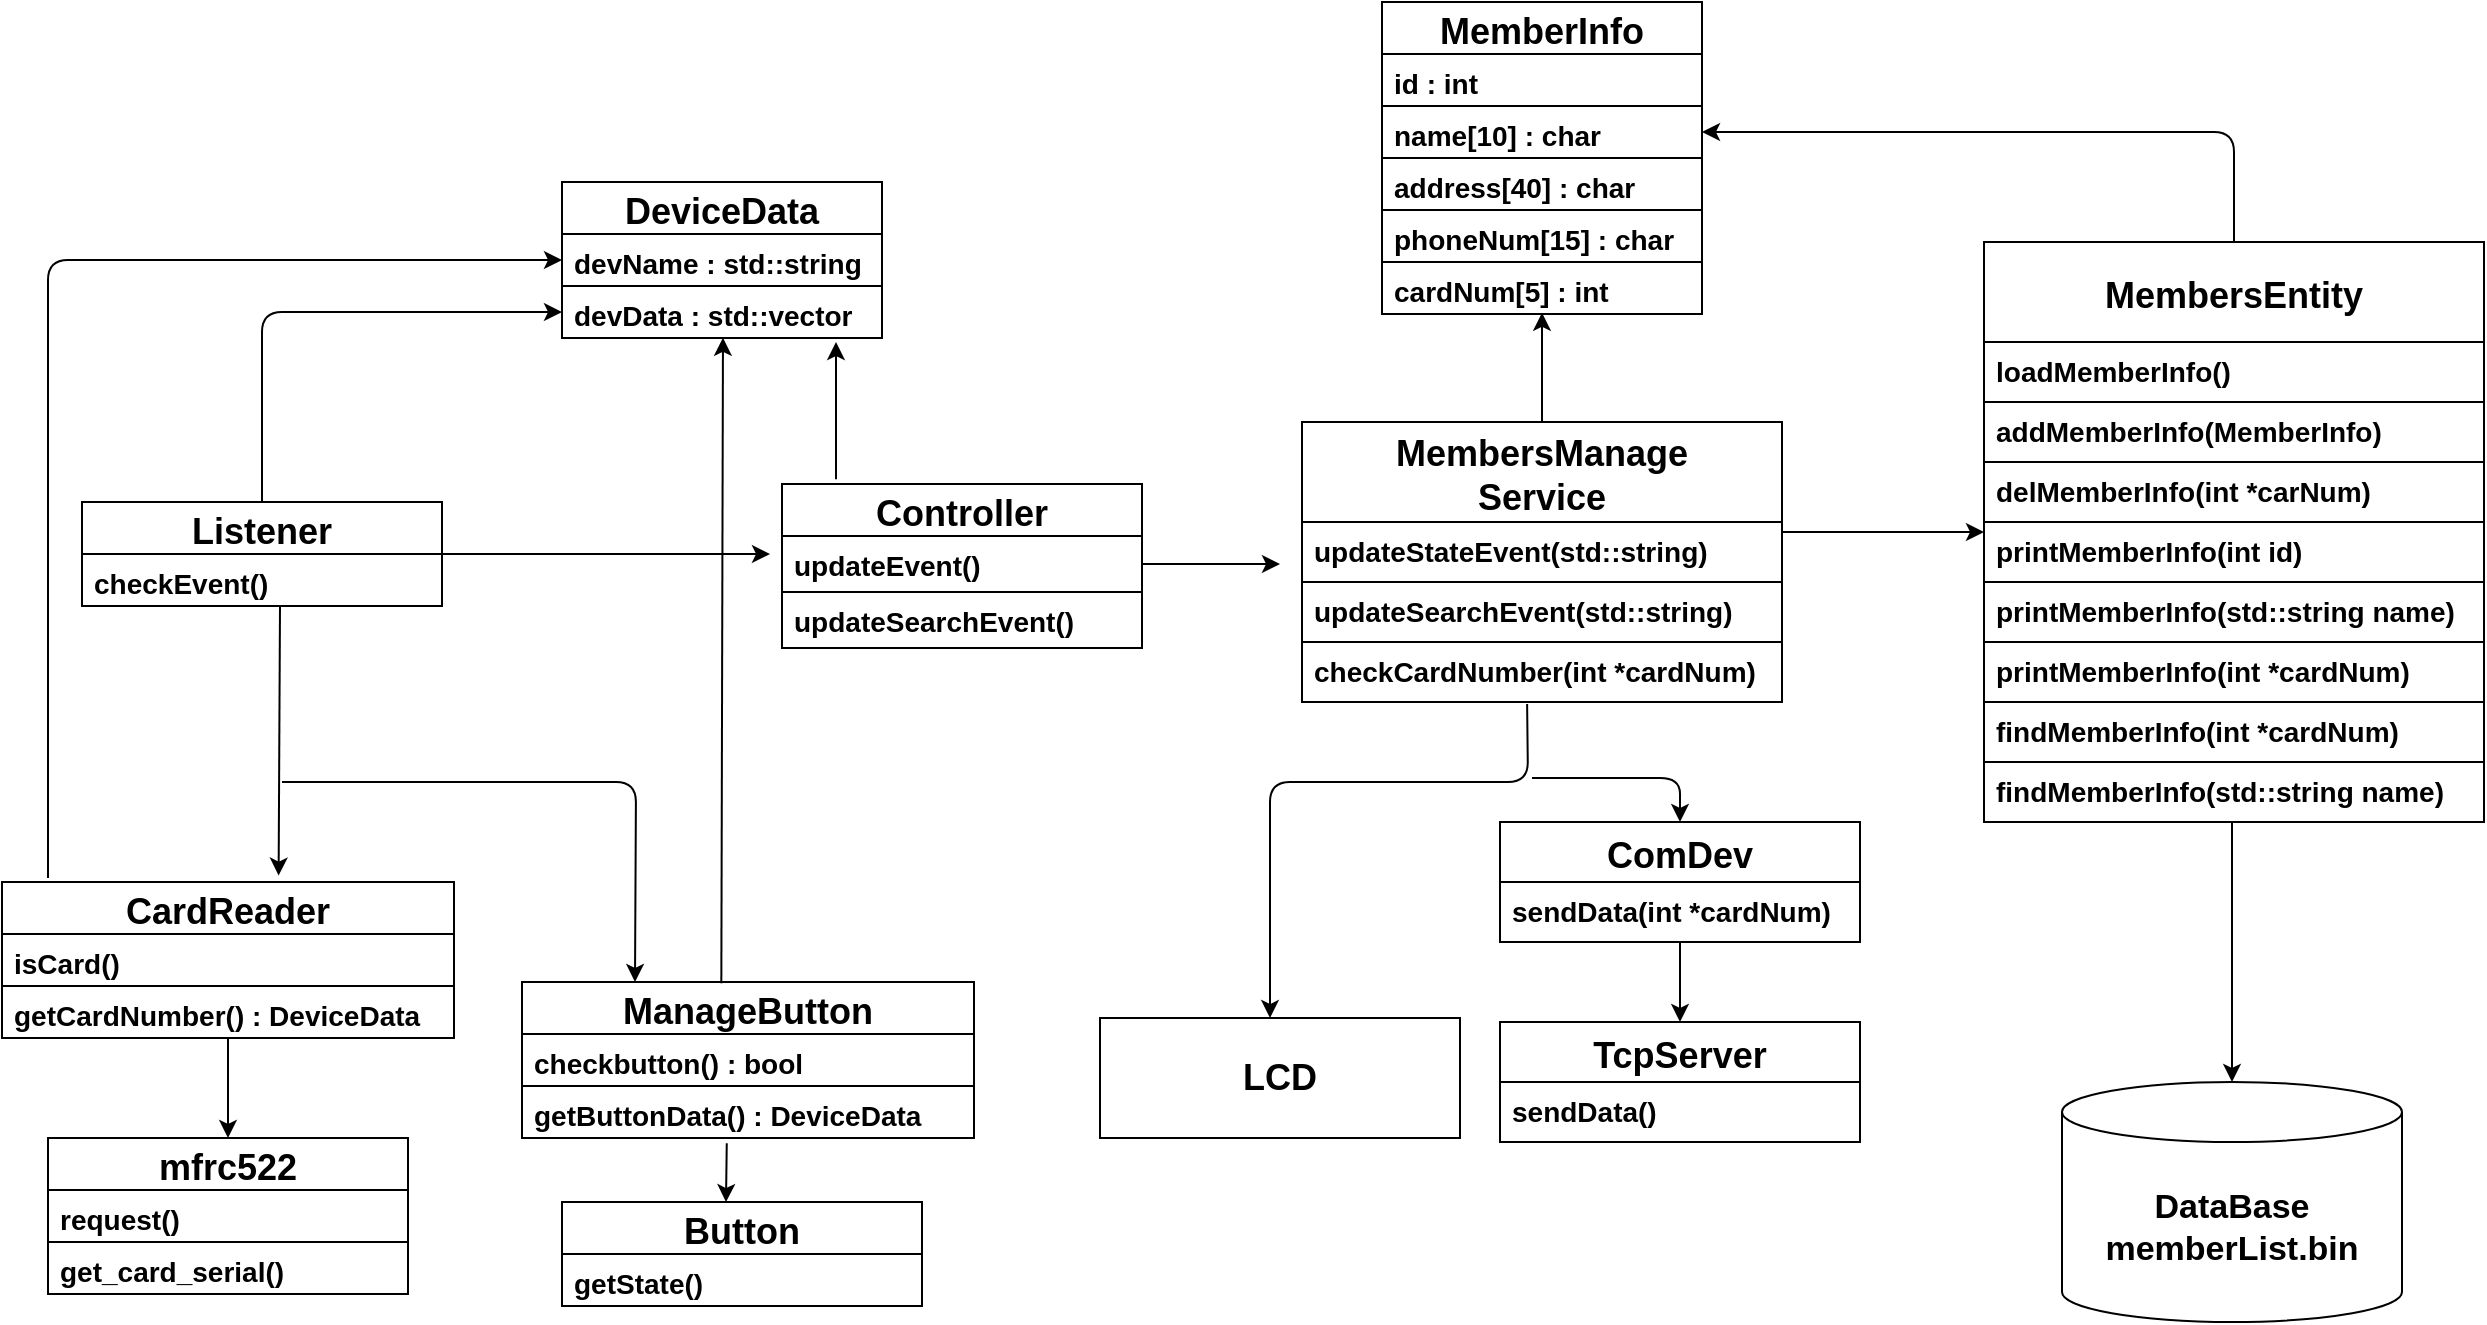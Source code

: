 <mxfile>
    <diagram id="3hWNbCpws5QloM3HWcna" name="페이지-1">
        <mxGraphModel dx="2002" dy="670" grid="0" gridSize="10" guides="1" tooltips="1" connect="1" arrows="1" fold="1" page="0" pageScale="1" pageWidth="827" pageHeight="1169" background="#ffffff" math="0" shadow="0">
            <root>
                <mxCell id="0"/>
                <mxCell id="1" parent="0"/>
                <mxCell id="25" style="edgeStyle=none;html=1;exitX=1;exitY=0.5;exitDx=0;exitDy=0;strokeColor=#000000;fontColor=#000000;" parent="1" source="7" edge="1">
                    <mxGeometry relative="1" as="geometry">
                        <mxPoint x="384" y="486" as="targetPoint"/>
                    </mxGeometry>
                </mxCell>
                <mxCell id="36" style="edgeStyle=none;html=1;exitX=0.5;exitY=0;exitDx=0;exitDy=0;entryX=0;entryY=0.5;entryDx=0;entryDy=0;strokeColor=#000000;fontColor=#000000;" parent="1" source="7" target="34" edge="1">
                    <mxGeometry relative="1" as="geometry">
                        <Array as="points">
                            <mxPoint x="130" y="365"/>
                        </Array>
                    </mxGeometry>
                </mxCell>
                <mxCell id="7" value="Listener" style="swimlane;fontStyle=1;childLayout=stackLayout;horizontal=1;startSize=26;fillColor=none;horizontalStack=0;resizeParent=1;resizeParentMax=0;resizeLast=0;collapsible=1;marginBottom=0;fontSize=18;strokeColor=#000000;fontColor=#000000;" parent="1" vertex="1">
                    <mxGeometry x="40" y="460" width="180" height="52" as="geometry"/>
                </mxCell>
                <mxCell id="8" value="checkEvent()" style="text;strokeColor=#000000;fillColor=none;align=left;verticalAlign=top;spacingLeft=4;spacingRight=4;overflow=hidden;rotatable=0;points=[[0,0.5],[1,0.5]];portConstraint=eastwest;fontSize=14;fontStyle=1;fontColor=#000000;" parent="7" vertex="1">
                    <mxGeometry y="26" width="180" height="26" as="geometry"/>
                </mxCell>
                <mxCell id="15" value="mfrc522" style="swimlane;fontStyle=1;childLayout=stackLayout;horizontal=1;startSize=26;fillColor=none;horizontalStack=0;resizeParent=1;resizeParentMax=0;resizeLast=0;collapsible=1;marginBottom=0;fontSize=18;strokeColor=#000000;fontColor=#000000;" parent="1" vertex="1">
                    <mxGeometry x="23" y="778" width="180" height="78" as="geometry"/>
                </mxCell>
                <mxCell id="16" value="request()" style="text;strokeColor=#000000;fillColor=none;align=left;verticalAlign=top;spacingLeft=4;spacingRight=4;overflow=hidden;rotatable=0;points=[[0,0.5],[1,0.5]];portConstraint=eastwest;fontSize=14;fontStyle=1;fontColor=#000000;" parent="15" vertex="1">
                    <mxGeometry y="26" width="180" height="26" as="geometry"/>
                </mxCell>
                <mxCell id="17" value="get_card_serial()" style="text;strokeColor=#000000;fillColor=none;align=left;verticalAlign=top;spacingLeft=4;spacingRight=4;overflow=hidden;rotatable=0;points=[[0,0.5],[1,0.5]];portConstraint=eastwest;fontSize=14;fontStyle=1;fontColor=#000000;" parent="15" vertex="1">
                    <mxGeometry y="52" width="180" height="26" as="geometry"/>
                </mxCell>
                <mxCell id="37" style="edgeStyle=none;html=1;exitX=0.15;exitY=-0.043;exitDx=0;exitDy=0;exitPerimeter=0;strokeColor=#000000;fontColor=#000000;" parent="1" source="22" edge="1">
                    <mxGeometry relative="1" as="geometry">
                        <mxPoint x="417" y="380" as="targetPoint"/>
                    </mxGeometry>
                </mxCell>
                <mxCell id="62" style="edgeStyle=none;html=1;exitX=1;exitY=0.5;exitDx=0;exitDy=0;fontSize=17;startArrow=none;startFill=0;endArrow=classic;endFill=1;strokeColor=#000000;fontColor=#000000;" parent="1" source="23" edge="1">
                    <mxGeometry relative="1" as="geometry">
                        <mxPoint x="639" y="491" as="targetPoint"/>
                    </mxGeometry>
                </mxCell>
                <mxCell id="22" value="Controller" style="swimlane;fontStyle=1;childLayout=stackLayout;horizontal=1;startSize=26;fillColor=none;horizontalStack=0;resizeParent=1;resizeParentMax=0;resizeLast=0;collapsible=1;marginBottom=0;fontSize=18;strokeColor=#000000;fontColor=#000000;" parent="1" vertex="1">
                    <mxGeometry x="390" y="451" width="180" height="54" as="geometry"/>
                </mxCell>
                <mxCell id="23" value="updateEvent()" style="text;strokeColor=#000000;fillColor=none;align=left;verticalAlign=top;spacingLeft=4;spacingRight=4;overflow=hidden;rotatable=0;points=[[0,0.5],[1,0.5]];portConstraint=eastwest;fontSize=14;fontStyle=1;fontColor=#000000;" parent="22" vertex="1">
                    <mxGeometry y="26" width="180" height="28" as="geometry"/>
                </mxCell>
                <mxCell id="32" value="DeviceData" style="swimlane;fontStyle=1;childLayout=stackLayout;horizontal=1;startSize=26;fillColor=none;horizontalStack=0;resizeParent=1;resizeParentMax=0;resizeLast=0;collapsible=1;marginBottom=0;fontSize=18;strokeColor=#000000;fontColor=#000000;" parent="1" vertex="1">
                    <mxGeometry x="280" y="300" width="160" height="78" as="geometry"/>
                </mxCell>
                <mxCell id="33" value="devName : std::string" style="text;strokeColor=#000000;fillColor=none;align=left;verticalAlign=top;spacingLeft=4;spacingRight=4;overflow=hidden;rotatable=0;points=[[0,0.5],[1,0.5]];portConstraint=eastwest;fontSize=14;fontStyle=1;fontColor=#000000;" parent="32" vertex="1">
                    <mxGeometry y="26" width="160" height="26" as="geometry"/>
                </mxCell>
                <mxCell id="34" value="devData : std::vector" style="text;strokeColor=#000000;fillColor=none;align=left;verticalAlign=top;spacingLeft=4;spacingRight=4;overflow=hidden;rotatable=0;points=[[0,0.5],[1,0.5]];portConstraint=eastwest;fontSize=14;fontStyle=1;fontColor=#000000;" parent="32" vertex="1">
                    <mxGeometry y="52" width="160" height="26" as="geometry"/>
                </mxCell>
                <mxCell id="42" style="edgeStyle=none;html=1;exitX=0.612;exitY=-0.041;exitDx=0;exitDy=0;endArrow=none;endFill=0;startArrow=classic;startFill=1;entryX=0.55;entryY=0.984;entryDx=0;entryDy=0;entryPerimeter=0;exitPerimeter=0;strokeColor=#000000;fontColor=#000000;" parent="1" source="38" target="8" edge="1">
                    <mxGeometry relative="1" as="geometry">
                        <mxPoint x="324" y="550" as="targetPoint"/>
                    </mxGeometry>
                </mxCell>
                <mxCell id="38" value="CardReader" style="swimlane;fontStyle=1;childLayout=stackLayout;horizontal=1;startSize=26;fillColor=none;horizontalStack=0;resizeParent=1;resizeParentMax=0;resizeLast=0;collapsible=1;marginBottom=0;fontSize=18;strokeColor=#000000;fontColor=#000000;" parent="1" vertex="1">
                    <mxGeometry y="650" width="226" height="78" as="geometry"/>
                </mxCell>
                <mxCell id="39" value="isCard()" style="text;strokeColor=#000000;fillColor=none;align=left;verticalAlign=top;spacingLeft=4;spacingRight=4;overflow=hidden;rotatable=0;points=[[0,0.5],[1,0.5]];portConstraint=eastwest;fontSize=14;fontStyle=1;fontColor=#000000;" parent="38" vertex="1">
                    <mxGeometry y="26" width="226" height="26" as="geometry"/>
                </mxCell>
                <mxCell id="40" value="getCardNumber() : DeviceData" style="text;strokeColor=#000000;fillColor=none;align=left;verticalAlign=top;spacingLeft=4;spacingRight=4;overflow=hidden;rotatable=0;points=[[0,0.5],[1,0.5]];portConstraint=eastwest;fontSize=14;fontStyle=1;fontColor=#000000;" parent="38" vertex="1">
                    <mxGeometry y="52" width="226" height="26" as="geometry"/>
                </mxCell>
                <mxCell id="45" value="DataBase&lt;br&gt;memberList.bin" style="shape=cylinder3;whiteSpace=wrap;html=1;boundedLbl=1;backgroundOutline=1;size=15;fontSize=17;fontStyle=1;strokeColor=#000000;fontColor=#000000;fillColor=#FFFFFF;" parent="1" vertex="1">
                    <mxGeometry x="1030" y="750" width="170" height="120" as="geometry"/>
                </mxCell>
                <mxCell id="48" value="MemberInfo" style="swimlane;fontStyle=1;childLayout=stackLayout;horizontal=1;startSize=26;fillColor=none;horizontalStack=0;resizeParent=1;resizeParentMax=0;resizeLast=0;collapsible=1;marginBottom=0;fontSize=18;strokeColor=#000000;fontColor=#000000;" parent="1" vertex="1">
                    <mxGeometry x="690" y="210" width="160" height="156" as="geometry"/>
                </mxCell>
                <mxCell id="49" value="id : int" style="text;strokeColor=#000000;fillColor=none;align=left;verticalAlign=top;spacingLeft=4;spacingRight=4;overflow=hidden;rotatable=0;points=[[0,0.5],[1,0.5]];portConstraint=eastwest;fontSize=14;fontStyle=1;fontColor=#000000;" parent="48" vertex="1">
                    <mxGeometry y="26" width="160" height="26" as="geometry"/>
                </mxCell>
                <mxCell id="50" value="name[10] : char" style="text;strokeColor=#000000;fillColor=none;align=left;verticalAlign=top;spacingLeft=4;spacingRight=4;overflow=hidden;rotatable=0;points=[[0,0.5],[1,0.5]];portConstraint=eastwest;fontSize=14;fontStyle=1;fontColor=#000000;" parent="48" vertex="1">
                    <mxGeometry y="52" width="160" height="26" as="geometry"/>
                </mxCell>
                <mxCell id="51" value="address[40] : char" style="text;strokeColor=#000000;fillColor=none;align=left;verticalAlign=top;spacingLeft=4;spacingRight=4;overflow=hidden;rotatable=0;points=[[0,0.5],[1,0.5]];portConstraint=eastwest;fontSize=14;fontStyle=1;fontColor=#000000;" parent="48" vertex="1">
                    <mxGeometry y="78" width="160" height="26" as="geometry"/>
                </mxCell>
                <mxCell id="52" value="phoneNum[15] : char" style="text;strokeColor=#000000;fillColor=none;align=left;verticalAlign=top;spacingLeft=4;spacingRight=4;overflow=hidden;rotatable=0;points=[[0,0.5],[1,0.5]];portConstraint=eastwest;fontSize=14;fontStyle=1;fontColor=#000000;" parent="48" vertex="1">
                    <mxGeometry y="104" width="160" height="26" as="geometry"/>
                </mxCell>
                <mxCell id="53" value="cardNum[5] : int" style="text;strokeColor=#000000;fillColor=none;align=left;verticalAlign=top;spacingLeft=4;spacingRight=4;overflow=hidden;rotatable=0;points=[[0,0.5],[1,0.5]];portConstraint=eastwest;fontSize=14;fontStyle=1;fontColor=#000000;" parent="48" vertex="1">
                    <mxGeometry y="130" width="160" height="26" as="geometry"/>
                </mxCell>
                <mxCell id="59" style="edgeStyle=none;html=1;exitX=0.5;exitY=0;exitDx=0;exitDy=0;fontSize=17;startArrow=none;startFill=0;endArrow=classic;endFill=1;entryX=0.5;entryY=0.977;entryDx=0;entryDy=0;entryPerimeter=0;strokeColor=#000000;fontColor=#000000;" parent="1" source="55" target="53" edge="1">
                    <mxGeometry relative="1" as="geometry">
                        <mxPoint x="770" y="330" as="targetPoint"/>
                    </mxGeometry>
                </mxCell>
                <mxCell id="63" style="edgeStyle=none;html=1;exitX=1;exitY=0.5;exitDx=0;exitDy=0;entryX=0;entryY=0.5;entryDx=0;entryDy=0;fontSize=17;startArrow=none;startFill=0;endArrow=classic;endFill=1;strokeColor=#000000;fontColor=#000000;" parent="1" source="55" target="57" edge="1">
                    <mxGeometry relative="1" as="geometry"/>
                </mxCell>
                <mxCell id="85" style="edgeStyle=none;html=1;entryX=0.5;entryY=0;entryDx=0;entryDy=0;strokeColor=#000000;fontColor=#000000;" parent="1" target="82" edge="1">
                    <mxGeometry relative="1" as="geometry">
                        <mxPoint x="765" y="598" as="sourcePoint"/>
                        <Array as="points">
                            <mxPoint x="839" y="598"/>
                        </Array>
                    </mxGeometry>
                </mxCell>
                <mxCell id="55" value="MembersManage&#10;Service" style="swimlane;fontStyle=1;childLayout=stackLayout;horizontal=1;startSize=50;fillColor=none;horizontalStack=0;resizeParent=1;resizeParentMax=0;resizeLast=0;collapsible=1;marginBottom=0;fontSize=18;strokeColor=#000000;fontColor=#000000;" parent="1" vertex="1">
                    <mxGeometry x="650" y="420" width="240" height="110" as="geometry"/>
                </mxCell>
                <mxCell id="56" value="updateStateEvent(std::string)" style="text;strokeColor=#000000;fillColor=none;align=left;verticalAlign=top;spacingLeft=4;spacingRight=4;overflow=hidden;rotatable=0;points=[[0,0.5],[1,0.5]];portConstraint=eastwest;fontSize=14;fontStyle=1;fontColor=#000000;" parent="55" vertex="1">
                    <mxGeometry y="50" width="240" height="30" as="geometry"/>
                </mxCell>
                <mxCell id="75" value="updateSearchEvent(std::string)" style="text;strokeColor=#000000;fillColor=none;align=left;verticalAlign=top;spacingLeft=4;spacingRight=4;overflow=hidden;rotatable=0;points=[[0,0.5],[1,0.5]];portConstraint=eastwest;fontSize=14;fontStyle=1;fontColor=#000000;" parent="55" vertex="1">
                    <mxGeometry y="80" width="240" height="30" as="geometry"/>
                </mxCell>
                <mxCell id="60" style="edgeStyle=none;html=1;exitX=0.5;exitY=0;exitDx=0;exitDy=0;entryX=1;entryY=0.5;entryDx=0;entryDy=0;fontSize=17;startArrow=none;startFill=0;endArrow=classic;endFill=1;strokeColor=#000000;fontColor=#000000;" parent="1" source="57" target="50" edge="1">
                    <mxGeometry relative="1" as="geometry">
                        <Array as="points">
                            <mxPoint x="1116" y="275"/>
                        </Array>
                    </mxGeometry>
                </mxCell>
                <mxCell id="57" value="MembersEntity" style="swimlane;fontStyle=1;childLayout=stackLayout;horizontal=1;startSize=50;fillColor=none;horizontalStack=0;resizeParent=1;resizeParentMax=0;resizeLast=0;collapsible=1;marginBottom=0;fontSize=18;strokeColor=#000000;fontColor=#000000;" parent="1" vertex="1">
                    <mxGeometry x="991" y="330" width="250" height="290" as="geometry"/>
                </mxCell>
                <mxCell id="69" value="loadMemberInfo()" style="text;strokeColor=#000000;fillColor=none;align=left;verticalAlign=top;spacingLeft=4;spacingRight=4;overflow=hidden;rotatable=0;points=[[0,0.5],[1,0.5]];portConstraint=eastwest;fontSize=14;fontStyle=1;fontColor=#000000;" parent="57" vertex="1">
                    <mxGeometry y="50" width="250" height="30" as="geometry"/>
                </mxCell>
                <mxCell id="58" value="addMemberInfo(MemberInfo)" style="text;strokeColor=#000000;fillColor=none;align=left;verticalAlign=top;spacingLeft=4;spacingRight=4;overflow=hidden;rotatable=0;points=[[0,0.5],[1,0.5]];portConstraint=eastwest;fontSize=14;fontStyle=1;fontColor=#000000;" parent="57" vertex="1">
                    <mxGeometry y="80" width="250" height="30" as="geometry"/>
                </mxCell>
                <mxCell id="74" value="delMemberInfo(int *carNum)" style="text;strokeColor=#000000;fillColor=none;align=left;verticalAlign=top;spacingLeft=4;spacingRight=4;overflow=hidden;rotatable=0;points=[[0,0.5],[1,0.5]];portConstraint=eastwest;fontSize=14;fontStyle=1;fontColor=#000000;" parent="57" vertex="1">
                    <mxGeometry y="110" width="250" height="30" as="geometry"/>
                </mxCell>
                <mxCell id="67" value="printMemberInfo(int id)" style="text;strokeColor=#000000;fillColor=none;align=left;verticalAlign=top;spacingLeft=4;spacingRight=4;overflow=hidden;rotatable=0;points=[[0,0.5],[1,0.5]];portConstraint=eastwest;fontSize=14;fontStyle=1;fontColor=#000000;" parent="57" vertex="1">
                    <mxGeometry y="140" width="250" height="30" as="geometry"/>
                </mxCell>
                <mxCell id="68" value="printMemberInfo(std::string name)" style="text;strokeColor=#000000;fillColor=none;align=left;verticalAlign=top;spacingLeft=4;spacingRight=4;overflow=hidden;rotatable=0;points=[[0,0.5],[1,0.5]];portConstraint=eastwest;fontSize=14;fontStyle=1;fontColor=#000000;" parent="57" vertex="1">
                    <mxGeometry y="170" width="250" height="30" as="geometry"/>
                </mxCell>
                <mxCell id="72" value="printMemberInfo(int *cardNum)" style="text;strokeColor=#000000;fillColor=none;align=left;verticalAlign=top;spacingLeft=4;spacingRight=4;overflow=hidden;rotatable=0;points=[[0,0.5],[1,0.5]];portConstraint=eastwest;fontSize=14;fontStyle=1;fontColor=#000000;" parent="57" vertex="1">
                    <mxGeometry y="200" width="250" height="30" as="geometry"/>
                </mxCell>
                <mxCell id="71" value="findMemberInfo(int *cardNum)" style="text;strokeColor=#000000;fillColor=none;align=left;verticalAlign=top;spacingLeft=4;spacingRight=4;overflow=hidden;rotatable=0;points=[[0,0.5],[1,0.5]];portConstraint=eastwest;fontSize=14;fontStyle=1;fontColor=#000000;" parent="57" vertex="1">
                    <mxGeometry y="230" width="250" height="30" as="geometry"/>
                </mxCell>
                <mxCell id="70" value="findMemberInfo(std::string name)" style="text;strokeColor=#000000;fillColor=none;align=left;verticalAlign=top;spacingLeft=4;spacingRight=4;overflow=hidden;rotatable=0;points=[[0,0.5],[1,0.5]];portConstraint=eastwest;fontSize=14;fontStyle=1;fontColor=#000000;" parent="57" vertex="1">
                    <mxGeometry y="260" width="250" height="30" as="geometry"/>
                </mxCell>
                <mxCell id="61" style="edgeStyle=none;html=1;fontSize=17;startArrow=none;startFill=0;endArrow=classic;endFill=1;strokeColor=#000000;fontColor=#000000;" parent="1" target="45" edge="1">
                    <mxGeometry relative="1" as="geometry">
                        <mxPoint x="1115" y="620" as="sourcePoint"/>
                    </mxGeometry>
                </mxCell>
                <mxCell id="64" value="Button" style="swimlane;fontStyle=1;childLayout=stackLayout;horizontal=1;startSize=26;fillColor=none;horizontalStack=0;resizeParent=1;resizeParentMax=0;resizeLast=0;collapsible=1;marginBottom=0;fontSize=18;strokeColor=#000000;fontColor=#000000;" parent="1" vertex="1">
                    <mxGeometry x="280" y="810" width="180" height="52" as="geometry"/>
                </mxCell>
                <mxCell id="65" value="getState()" style="text;strokeColor=#000000;fillColor=none;align=left;verticalAlign=top;spacingLeft=4;spacingRight=4;overflow=hidden;rotatable=0;points=[[0,0.5],[1,0.5]];portConstraint=eastwest;fontSize=14;fontStyle=1;fontColor=#000000;" parent="64" vertex="1">
                    <mxGeometry y="26" width="180" height="26" as="geometry"/>
                </mxCell>
                <mxCell id="81" style="edgeStyle=none;html=1;exitX=0.441;exitY=0.008;exitDx=0;exitDy=0;entryX=0.503;entryY=0.996;entryDx=0;entryDy=0;entryPerimeter=0;exitPerimeter=0;strokeColor=#000000;fontColor=#000000;" parent="1" source="77" target="34" edge="1">
                    <mxGeometry relative="1" as="geometry"/>
                </mxCell>
                <mxCell id="77" value="ManageButton" style="swimlane;fontStyle=1;childLayout=stackLayout;horizontal=1;startSize=26;fillColor=none;horizontalStack=0;resizeParent=1;resizeParentMax=0;resizeLast=0;collapsible=1;marginBottom=0;fontSize=18;strokeColor=#000000;fontColor=#000000;" parent="1" vertex="1">
                    <mxGeometry x="260" y="700" width="226" height="78" as="geometry"/>
                </mxCell>
                <mxCell id="78" value="checkbutton() : bool" style="text;strokeColor=#000000;fillColor=none;align=left;verticalAlign=top;spacingLeft=4;spacingRight=4;overflow=hidden;rotatable=0;points=[[0,0.5],[1,0.5]];portConstraint=eastwest;fontSize=14;fontStyle=1;fontColor=#000000;" parent="77" vertex="1">
                    <mxGeometry y="26" width="226" height="26" as="geometry"/>
                </mxCell>
                <mxCell id="79" value="getButtonData() : DeviceData" style="text;strokeColor=#000000;fillColor=none;align=left;verticalAlign=top;spacingLeft=4;spacingRight=4;overflow=hidden;rotatable=0;points=[[0,0.5],[1,0.5]];portConstraint=eastwest;fontSize=14;fontStyle=1;fontColor=#000000;" parent="77" vertex="1">
                    <mxGeometry y="52" width="226" height="26" as="geometry"/>
                </mxCell>
                <mxCell id="88" style="edgeStyle=none;html=1;entryX=0.5;entryY=0;entryDx=0;entryDy=0;strokeColor=#000000;fontColor=#000000;" parent="1" target="86" edge="1">
                    <mxGeometry relative="1" as="geometry">
                        <mxPoint x="839" y="680" as="sourcePoint"/>
                    </mxGeometry>
                </mxCell>
                <mxCell id="82" value="ComDev" style="swimlane;fontStyle=1;childLayout=stackLayout;horizontal=1;startSize=30;fillColor=none;horizontalStack=0;resizeParent=1;resizeParentMax=0;resizeLast=0;collapsible=1;marginBottom=0;fontSize=18;strokeColor=#000000;fontColor=#000000;" parent="1" vertex="1">
                    <mxGeometry x="749" y="620" width="180" height="60" as="geometry"/>
                </mxCell>
                <mxCell id="83" value="sendData(int *cardNum)" style="text;strokeColor=#000000;fillColor=none;align=left;verticalAlign=top;spacingLeft=4;spacingRight=4;overflow=hidden;rotatable=0;points=[[0,0.5],[1,0.5]];portConstraint=eastwest;fontSize=14;fontStyle=1;fontColor=#000000;" parent="82" vertex="1">
                    <mxGeometry y="30" width="180" height="30" as="geometry"/>
                </mxCell>
                <mxCell id="86" value="TcpServer" style="swimlane;fontStyle=1;childLayout=stackLayout;horizontal=1;startSize=30;fillColor=none;horizontalStack=0;resizeParent=1;resizeParentMax=0;resizeLast=0;collapsible=1;marginBottom=0;fontSize=18;strokeColor=#000000;fontColor=#000000;" parent="1" vertex="1">
                    <mxGeometry x="749" y="720" width="180" height="60" as="geometry"/>
                </mxCell>
                <mxCell id="87" value="sendData()" style="text;strokeColor=#000000;fillColor=none;align=left;verticalAlign=top;spacingLeft=4;spacingRight=4;overflow=hidden;rotatable=0;points=[[0,0.5],[1,0.5]];portConstraint=eastwest;fontSize=14;fontStyle=1;fontColor=#000000;" parent="86" vertex="1">
                    <mxGeometry y="30" width="180" height="30" as="geometry"/>
                </mxCell>
                <mxCell id="94" value="" style="endArrow=classic;html=1;entryX=0.5;entryY=0;entryDx=0;entryDy=0;strokeColor=#000000;fontColor=#000000;" edge="1" parent="1" source="40" target="15">
                    <mxGeometry width="50" height="50" relative="1" as="geometry">
                        <mxPoint x="113" y="790" as="sourcePoint"/>
                        <mxPoint x="150" y="765" as="targetPoint"/>
                    </mxGeometry>
                </mxCell>
                <mxCell id="95" value="" style="endArrow=classic;html=1;entryX=0;entryY=0.5;entryDx=0;entryDy=0;strokeColor=#000000;fontColor=#000000;" edge="1" parent="1" target="33">
                    <mxGeometry width="50" height="50" relative="1" as="geometry">
                        <mxPoint x="23" y="648" as="sourcePoint"/>
                        <mxPoint x="23" y="190" as="targetPoint"/>
                        <Array as="points">
                            <mxPoint x="23" y="339"/>
                        </Array>
                    </mxGeometry>
                </mxCell>
                <mxCell id="96" value="" style="endArrow=classic;html=1;entryX=0.25;entryY=0;entryDx=0;entryDy=0;strokeColor=#000000;fontColor=#000000;" edge="1" parent="1" target="77">
                    <mxGeometry width="50" height="50" relative="1" as="geometry">
                        <mxPoint x="140" y="600" as="sourcePoint"/>
                        <mxPoint x="360" y="620" as="targetPoint"/>
                        <Array as="points">
                            <mxPoint x="317" y="600"/>
                        </Array>
                    </mxGeometry>
                </mxCell>
                <mxCell id="99" value="" style="endArrow=classic;html=1;exitX=0.453;exitY=1.1;exitDx=0;exitDy=0;exitPerimeter=0;strokeColor=#000000;fontColor=#000000;" edge="1" parent="1" source="79">
                    <mxGeometry width="50" height="50" relative="1" as="geometry">
                        <mxPoint x="335" y="820" as="sourcePoint"/>
                        <mxPoint x="362" y="810" as="targetPoint"/>
                    </mxGeometry>
                </mxCell>
                <mxCell id="104" value="updateSearchEvent()" style="text;strokeColor=#000000;fillColor=none;align=left;verticalAlign=top;spacingLeft=4;spacingRight=4;overflow=hidden;rotatable=0;points=[[0,0.5],[1,0.5]];portConstraint=eastwest;fontSize=14;fontStyle=1;fontColor=#000000;" vertex="1" parent="1">
                    <mxGeometry x="390" y="505" width="180" height="28" as="geometry"/>
                </mxCell>
                <mxCell id="107" value="checkCardNumber(int *cardNum)" style="text;strokeColor=#000000;fillColor=none;align=left;verticalAlign=top;spacingLeft=4;spacingRight=4;overflow=hidden;rotatable=0;points=[[0,0.5],[1,0.5]];portConstraint=eastwest;fontSize=14;fontStyle=1;fontColor=#000000;" vertex="1" parent="1">
                    <mxGeometry x="650" y="530" width="240" height="30" as="geometry"/>
                </mxCell>
                <mxCell id="111" value="&lt;span style=&quot;font-size: 18px ; font-weight: 700 ; background-color: rgb(255 , 255 , 255)&quot;&gt;LCD&lt;/span&gt;" style="whiteSpace=wrap;html=1;labelBackgroundColor=#FFFFFF;fontSize=14;fontColor=#000000;strokeColor=#000000;fillColor=#FFFFFF;" vertex="1" parent="1">
                    <mxGeometry x="549" y="718" width="180" height="60" as="geometry"/>
                </mxCell>
                <mxCell id="112" style="edgeStyle=none;html=1;strokeColor=#000000;fontColor=#000000;exitX=0.469;exitY=1.033;exitDx=0;exitDy=0;exitPerimeter=0;" edge="1" parent="1" source="107">
                    <mxGeometry relative="1" as="geometry">
                        <mxPoint x="765" y="600" as="sourcePoint"/>
                        <mxPoint x="634" y="718" as="targetPoint"/>
                        <Array as="points">
                            <mxPoint x="763" y="600"/>
                            <mxPoint x="634" y="600"/>
                        </Array>
                    </mxGeometry>
                </mxCell>
            </root>
        </mxGraphModel>
    </diagram>
</mxfile>